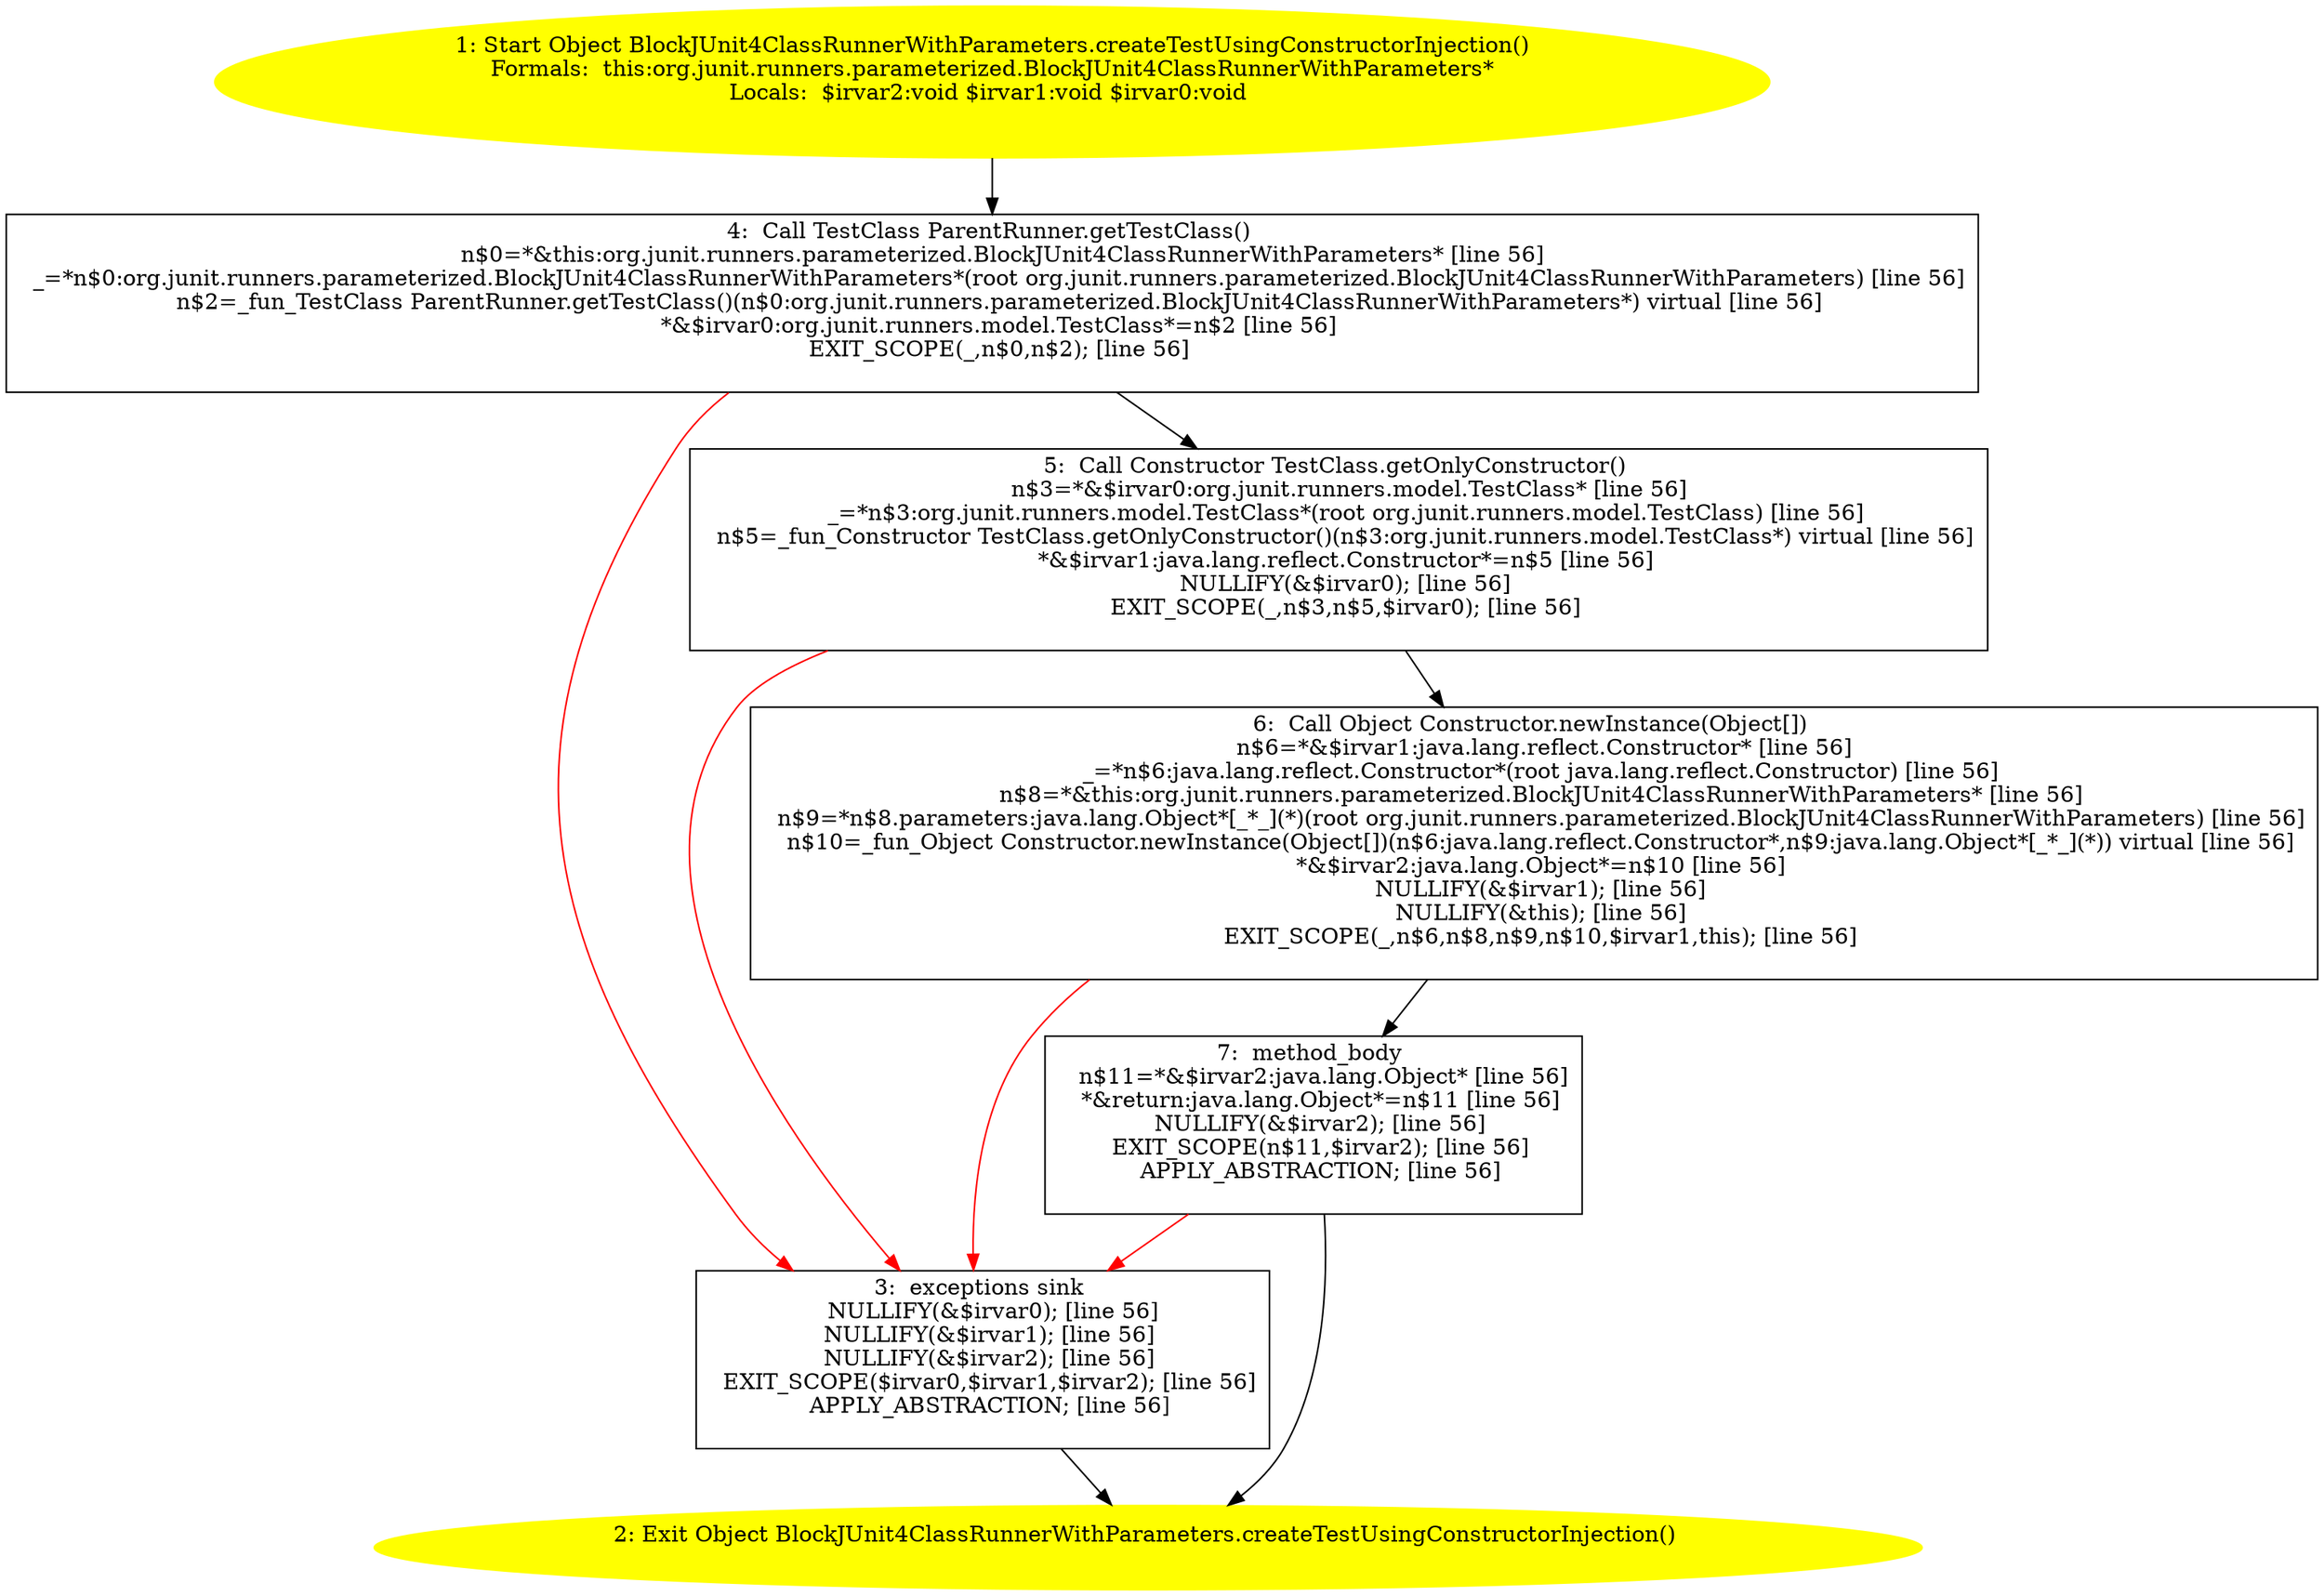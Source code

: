 /* @generated */
digraph cfg {
"org.junit.runners.parameterized.BlockJUnit4ClassRunnerWithParameters.createTestUsingConstructorInjec.d99c4c9784a7396da4a35080a7d8d348_1" [label="1: Start Object BlockJUnit4ClassRunnerWithParameters.createTestUsingConstructorInjection()\nFormals:  this:org.junit.runners.parameterized.BlockJUnit4ClassRunnerWithParameters*\nLocals:  $irvar2:void $irvar1:void $irvar0:void \n  " color=yellow style=filled]
	

	 "org.junit.runners.parameterized.BlockJUnit4ClassRunnerWithParameters.createTestUsingConstructorInjec.d99c4c9784a7396da4a35080a7d8d348_1" -> "org.junit.runners.parameterized.BlockJUnit4ClassRunnerWithParameters.createTestUsingConstructorInjec.d99c4c9784a7396da4a35080a7d8d348_4" ;
"org.junit.runners.parameterized.BlockJUnit4ClassRunnerWithParameters.createTestUsingConstructorInjec.d99c4c9784a7396da4a35080a7d8d348_2" [label="2: Exit Object BlockJUnit4ClassRunnerWithParameters.createTestUsingConstructorInjection() \n  " color=yellow style=filled]
	

"org.junit.runners.parameterized.BlockJUnit4ClassRunnerWithParameters.createTestUsingConstructorInjec.d99c4c9784a7396da4a35080a7d8d348_3" [label="3:  exceptions sink \n   NULLIFY(&$irvar0); [line 56]\n  NULLIFY(&$irvar1); [line 56]\n  NULLIFY(&$irvar2); [line 56]\n  EXIT_SCOPE($irvar0,$irvar1,$irvar2); [line 56]\n  APPLY_ABSTRACTION; [line 56]\n " shape="box"]
	

	 "org.junit.runners.parameterized.BlockJUnit4ClassRunnerWithParameters.createTestUsingConstructorInjec.d99c4c9784a7396da4a35080a7d8d348_3" -> "org.junit.runners.parameterized.BlockJUnit4ClassRunnerWithParameters.createTestUsingConstructorInjec.d99c4c9784a7396da4a35080a7d8d348_2" ;
"org.junit.runners.parameterized.BlockJUnit4ClassRunnerWithParameters.createTestUsingConstructorInjec.d99c4c9784a7396da4a35080a7d8d348_4" [label="4:  Call TestClass ParentRunner.getTestClass() \n   n$0=*&this:org.junit.runners.parameterized.BlockJUnit4ClassRunnerWithParameters* [line 56]\n  _=*n$0:org.junit.runners.parameterized.BlockJUnit4ClassRunnerWithParameters*(root org.junit.runners.parameterized.BlockJUnit4ClassRunnerWithParameters) [line 56]\n  n$2=_fun_TestClass ParentRunner.getTestClass()(n$0:org.junit.runners.parameterized.BlockJUnit4ClassRunnerWithParameters*) virtual [line 56]\n  *&$irvar0:org.junit.runners.model.TestClass*=n$2 [line 56]\n  EXIT_SCOPE(_,n$0,n$2); [line 56]\n " shape="box"]
	

	 "org.junit.runners.parameterized.BlockJUnit4ClassRunnerWithParameters.createTestUsingConstructorInjec.d99c4c9784a7396da4a35080a7d8d348_4" -> "org.junit.runners.parameterized.BlockJUnit4ClassRunnerWithParameters.createTestUsingConstructorInjec.d99c4c9784a7396da4a35080a7d8d348_5" ;
	 "org.junit.runners.parameterized.BlockJUnit4ClassRunnerWithParameters.createTestUsingConstructorInjec.d99c4c9784a7396da4a35080a7d8d348_4" -> "org.junit.runners.parameterized.BlockJUnit4ClassRunnerWithParameters.createTestUsingConstructorInjec.d99c4c9784a7396da4a35080a7d8d348_3" [color="red" ];
"org.junit.runners.parameterized.BlockJUnit4ClassRunnerWithParameters.createTestUsingConstructorInjec.d99c4c9784a7396da4a35080a7d8d348_5" [label="5:  Call Constructor TestClass.getOnlyConstructor() \n   n$3=*&$irvar0:org.junit.runners.model.TestClass* [line 56]\n  _=*n$3:org.junit.runners.model.TestClass*(root org.junit.runners.model.TestClass) [line 56]\n  n$5=_fun_Constructor TestClass.getOnlyConstructor()(n$3:org.junit.runners.model.TestClass*) virtual [line 56]\n  *&$irvar1:java.lang.reflect.Constructor*=n$5 [line 56]\n  NULLIFY(&$irvar0); [line 56]\n  EXIT_SCOPE(_,n$3,n$5,$irvar0); [line 56]\n " shape="box"]
	

	 "org.junit.runners.parameterized.BlockJUnit4ClassRunnerWithParameters.createTestUsingConstructorInjec.d99c4c9784a7396da4a35080a7d8d348_5" -> "org.junit.runners.parameterized.BlockJUnit4ClassRunnerWithParameters.createTestUsingConstructorInjec.d99c4c9784a7396da4a35080a7d8d348_6" ;
	 "org.junit.runners.parameterized.BlockJUnit4ClassRunnerWithParameters.createTestUsingConstructorInjec.d99c4c9784a7396da4a35080a7d8d348_5" -> "org.junit.runners.parameterized.BlockJUnit4ClassRunnerWithParameters.createTestUsingConstructorInjec.d99c4c9784a7396da4a35080a7d8d348_3" [color="red" ];
"org.junit.runners.parameterized.BlockJUnit4ClassRunnerWithParameters.createTestUsingConstructorInjec.d99c4c9784a7396da4a35080a7d8d348_6" [label="6:  Call Object Constructor.newInstance(Object[]) \n   n$6=*&$irvar1:java.lang.reflect.Constructor* [line 56]\n  _=*n$6:java.lang.reflect.Constructor*(root java.lang.reflect.Constructor) [line 56]\n  n$8=*&this:org.junit.runners.parameterized.BlockJUnit4ClassRunnerWithParameters* [line 56]\n  n$9=*n$8.parameters:java.lang.Object*[_*_](*)(root org.junit.runners.parameterized.BlockJUnit4ClassRunnerWithParameters) [line 56]\n  n$10=_fun_Object Constructor.newInstance(Object[])(n$6:java.lang.reflect.Constructor*,n$9:java.lang.Object*[_*_](*)) virtual [line 56]\n  *&$irvar2:java.lang.Object*=n$10 [line 56]\n  NULLIFY(&$irvar1); [line 56]\n  NULLIFY(&this); [line 56]\n  EXIT_SCOPE(_,n$6,n$8,n$9,n$10,$irvar1,this); [line 56]\n " shape="box"]
	

	 "org.junit.runners.parameterized.BlockJUnit4ClassRunnerWithParameters.createTestUsingConstructorInjec.d99c4c9784a7396da4a35080a7d8d348_6" -> "org.junit.runners.parameterized.BlockJUnit4ClassRunnerWithParameters.createTestUsingConstructorInjec.d99c4c9784a7396da4a35080a7d8d348_7" ;
	 "org.junit.runners.parameterized.BlockJUnit4ClassRunnerWithParameters.createTestUsingConstructorInjec.d99c4c9784a7396da4a35080a7d8d348_6" -> "org.junit.runners.parameterized.BlockJUnit4ClassRunnerWithParameters.createTestUsingConstructorInjec.d99c4c9784a7396da4a35080a7d8d348_3" [color="red" ];
"org.junit.runners.parameterized.BlockJUnit4ClassRunnerWithParameters.createTestUsingConstructorInjec.d99c4c9784a7396da4a35080a7d8d348_7" [label="7:  method_body \n   n$11=*&$irvar2:java.lang.Object* [line 56]\n  *&return:java.lang.Object*=n$11 [line 56]\n  NULLIFY(&$irvar2); [line 56]\n  EXIT_SCOPE(n$11,$irvar2); [line 56]\n  APPLY_ABSTRACTION; [line 56]\n " shape="box"]
	

	 "org.junit.runners.parameterized.BlockJUnit4ClassRunnerWithParameters.createTestUsingConstructorInjec.d99c4c9784a7396da4a35080a7d8d348_7" -> "org.junit.runners.parameterized.BlockJUnit4ClassRunnerWithParameters.createTestUsingConstructorInjec.d99c4c9784a7396da4a35080a7d8d348_2" ;
	 "org.junit.runners.parameterized.BlockJUnit4ClassRunnerWithParameters.createTestUsingConstructorInjec.d99c4c9784a7396da4a35080a7d8d348_7" -> "org.junit.runners.parameterized.BlockJUnit4ClassRunnerWithParameters.createTestUsingConstructorInjec.d99c4c9784a7396da4a35080a7d8d348_3" [color="red" ];
}
